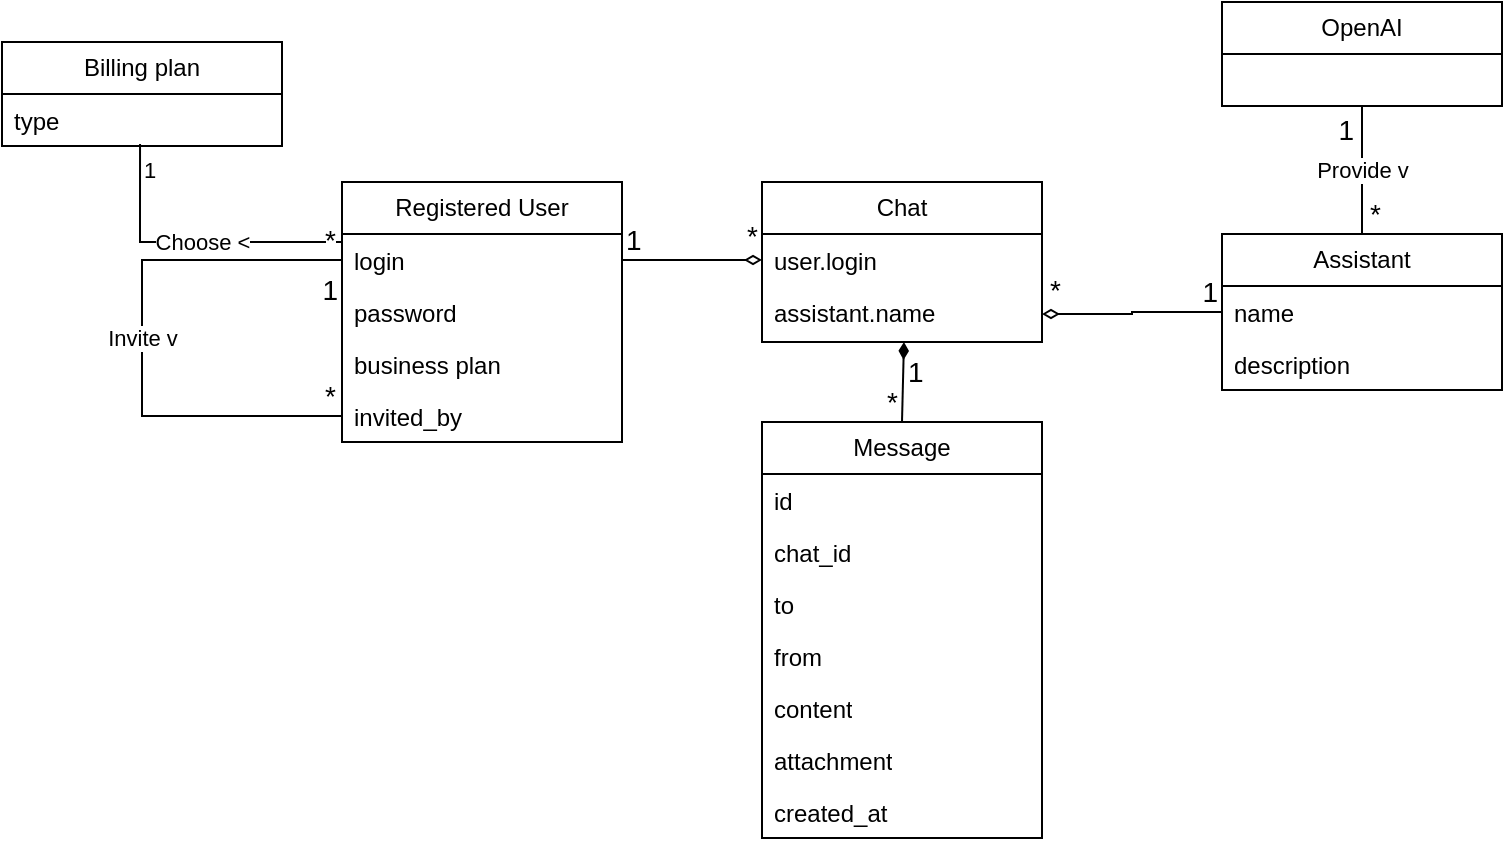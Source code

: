 <mxfile version="22.1.2" type="device">
  <diagram name="Page-1" id="q15t_rrf190IeYbLZCsO">
    <mxGraphModel dx="1418" dy="838" grid="1" gridSize="10" guides="1" tooltips="1" connect="1" arrows="1" fold="1" page="1" pageScale="1" pageWidth="1200" pageHeight="1920" math="0" shadow="0">
      <root>
        <mxCell id="0" />
        <mxCell id="1" parent="0" />
        <mxCell id="RVPW-4uMlvpxUktAm4jy-1" value="Registered User" style="swimlane;fontStyle=0;childLayout=stackLayout;horizontal=1;startSize=26;fillColor=none;horizontalStack=0;resizeParent=1;resizeParentMax=0;resizeLast=0;collapsible=1;marginBottom=0;whiteSpace=wrap;html=1;" parent="1" vertex="1">
          <mxGeometry x="560" y="410" width="140" height="130" as="geometry" />
        </mxCell>
        <mxCell id="RVPW-4uMlvpxUktAm4jy-2" value="login" style="text;strokeColor=none;fillColor=none;align=left;verticalAlign=top;spacingLeft=4;spacingRight=4;overflow=hidden;rotatable=0;points=[[0,0.5],[1,0.5]];portConstraint=eastwest;whiteSpace=wrap;html=1;" parent="RVPW-4uMlvpxUktAm4jy-1" vertex="1">
          <mxGeometry y="26" width="140" height="26" as="geometry" />
        </mxCell>
        <mxCell id="RVPW-4uMlvpxUktAm4jy-3" value="password" style="text;strokeColor=none;fillColor=none;align=left;verticalAlign=top;spacingLeft=4;spacingRight=4;overflow=hidden;rotatable=0;points=[[0,0.5],[1,0.5]];portConstraint=eastwest;whiteSpace=wrap;html=1;" parent="RVPW-4uMlvpxUktAm4jy-1" vertex="1">
          <mxGeometry y="52" width="140" height="26" as="geometry" />
        </mxCell>
        <mxCell id="RVPW-4uMlvpxUktAm4jy-4" value="business plan" style="text;strokeColor=none;fillColor=none;align=left;verticalAlign=top;spacingLeft=4;spacingRight=4;overflow=hidden;rotatable=0;points=[[0,0.5],[1,0.5]];portConstraint=eastwest;whiteSpace=wrap;html=1;" parent="RVPW-4uMlvpxUktAm4jy-1" vertex="1">
          <mxGeometry y="78" width="140" height="26" as="geometry" />
        </mxCell>
        <mxCell id="RVPW-4uMlvpxUktAm4jy-22" value="invited_by" style="text;strokeColor=none;fillColor=none;align=left;verticalAlign=top;spacingLeft=4;spacingRight=4;overflow=hidden;rotatable=0;points=[[0,0.5],[1,0.5]];portConstraint=eastwest;whiteSpace=wrap;html=1;" parent="RVPW-4uMlvpxUktAm4jy-1" vertex="1">
          <mxGeometry y="104" width="140" height="26" as="geometry" />
        </mxCell>
        <mxCell id="RVPW-4uMlvpxUktAm4jy-86" value="" style="endArrow=none;html=1;rounded=0;endFill=0;edgeStyle=orthogonalEdgeStyle;entryX=0;entryY=0.5;entryDx=0;entryDy=0;exitX=0;exitY=0.5;exitDx=0;exitDy=0;" parent="RVPW-4uMlvpxUktAm4jy-1" source="RVPW-4uMlvpxUktAm4jy-2" target="RVPW-4uMlvpxUktAm4jy-22" edge="1">
          <mxGeometry relative="1" as="geometry">
            <mxPoint x="-170" y="180" as="sourcePoint" />
            <mxPoint x="-10" y="180" as="targetPoint" />
            <Array as="points">
              <mxPoint x="-100" y="39" />
              <mxPoint x="-100" y="117" />
            </Array>
          </mxGeometry>
        </mxCell>
        <mxCell id="RVPW-4uMlvpxUktAm4jy-87" value="Invite v" style="edgeLabel;resizable=0;html=1;align=center;verticalAlign=middle;" parent="RVPW-4uMlvpxUktAm4jy-86" connectable="0" vertex="1">
          <mxGeometry relative="1" as="geometry" />
        </mxCell>
        <mxCell id="RVPW-4uMlvpxUktAm4jy-88" value="1" style="edgeLabel;resizable=0;html=1;align=right;verticalAlign=top;fontSize=14;" parent="RVPW-4uMlvpxUktAm4jy-86" connectable="0" vertex="1">
          <mxGeometry x="-1" relative="1" as="geometry">
            <mxPoint x="-2" as="offset" />
          </mxGeometry>
        </mxCell>
        <mxCell id="RVPW-4uMlvpxUktAm4jy-89" value="*" style="edgeLabel;resizable=0;html=1;align=right;verticalAlign=bottom;fontSize=14;" parent="RVPW-4uMlvpxUktAm4jy-86" connectable="0" vertex="1">
          <mxGeometry x="1" relative="1" as="geometry">
            <mxPoint x="-3" as="offset" />
          </mxGeometry>
        </mxCell>
        <mxCell id="RVPW-4uMlvpxUktAm4jy-5" value="Message" style="swimlane;fontStyle=0;childLayout=stackLayout;horizontal=1;startSize=26;fillColor=none;horizontalStack=0;resizeParent=1;resizeParentMax=0;resizeLast=0;collapsible=1;marginBottom=0;whiteSpace=wrap;html=1;" parent="1" vertex="1">
          <mxGeometry x="770" y="530" width="140" height="208" as="geometry" />
        </mxCell>
        <mxCell id="RVPW-4uMlvpxUktAm4jy-23" value="id" style="text;strokeColor=none;fillColor=none;align=left;verticalAlign=top;spacingLeft=4;spacingRight=4;overflow=hidden;rotatable=0;points=[[0,0.5],[1,0.5]];portConstraint=eastwest;whiteSpace=wrap;html=1;" parent="RVPW-4uMlvpxUktAm4jy-5" vertex="1">
          <mxGeometry y="26" width="140" height="26" as="geometry" />
        </mxCell>
        <mxCell id="RVPW-4uMlvpxUktAm4jy-91" value="chat_id" style="text;strokeColor=none;fillColor=none;align=left;verticalAlign=top;spacingLeft=4;spacingRight=4;overflow=hidden;rotatable=0;points=[[0,0.5],[1,0.5]];portConstraint=eastwest;whiteSpace=wrap;html=1;" parent="RVPW-4uMlvpxUktAm4jy-5" vertex="1">
          <mxGeometry y="52" width="140" height="26" as="geometry" />
        </mxCell>
        <mxCell id="RVPW-4uMlvpxUktAm4jy-6" value="to" style="text;strokeColor=none;fillColor=none;align=left;verticalAlign=top;spacingLeft=4;spacingRight=4;overflow=hidden;rotatable=0;points=[[0,0.5],[1,0.5]];portConstraint=eastwest;whiteSpace=wrap;html=1;" parent="RVPW-4uMlvpxUktAm4jy-5" vertex="1">
          <mxGeometry y="78" width="140" height="26" as="geometry" />
        </mxCell>
        <mxCell id="RVPW-4uMlvpxUktAm4jy-7" value="from&lt;span style=&quot;white-space: pre;&quot;&gt;&#x9;&lt;/span&gt;" style="text;strokeColor=none;fillColor=none;align=left;verticalAlign=top;spacingLeft=4;spacingRight=4;overflow=hidden;rotatable=0;points=[[0,0.5],[1,0.5]];portConstraint=eastwest;whiteSpace=wrap;html=1;" parent="RVPW-4uMlvpxUktAm4jy-5" vertex="1">
          <mxGeometry y="104" width="140" height="26" as="geometry" />
        </mxCell>
        <mxCell id="RVPW-4uMlvpxUktAm4jy-8" value="content" style="text;strokeColor=none;fillColor=none;align=left;verticalAlign=top;spacingLeft=4;spacingRight=4;overflow=hidden;rotatable=0;points=[[0,0.5],[1,0.5]];portConstraint=eastwest;whiteSpace=wrap;html=1;" parent="RVPW-4uMlvpxUktAm4jy-5" vertex="1">
          <mxGeometry y="130" width="140" height="26" as="geometry" />
        </mxCell>
        <mxCell id="RVPW-4uMlvpxUktAm4jy-21" value="attachment" style="text;strokeColor=none;fillColor=none;align=left;verticalAlign=top;spacingLeft=4;spacingRight=4;overflow=hidden;rotatable=0;points=[[0,0.5],[1,0.5]];portConstraint=eastwest;whiteSpace=wrap;html=1;" parent="RVPW-4uMlvpxUktAm4jy-5" vertex="1">
          <mxGeometry y="156" width="140" height="26" as="geometry" />
        </mxCell>
        <mxCell id="RVPW-4uMlvpxUktAm4jy-90" value="created_at" style="text;strokeColor=none;fillColor=none;align=left;verticalAlign=top;spacingLeft=4;spacingRight=4;overflow=hidden;rotatable=0;points=[[0,0.5],[1,0.5]];portConstraint=eastwest;whiteSpace=wrap;html=1;" parent="RVPW-4uMlvpxUktAm4jy-5" vertex="1">
          <mxGeometry y="182" width="140" height="26" as="geometry" />
        </mxCell>
        <mxCell id="RVPW-4uMlvpxUktAm4jy-9" value="Assistant" style="swimlane;fontStyle=0;childLayout=stackLayout;horizontal=1;startSize=26;fillColor=none;horizontalStack=0;resizeParent=1;resizeParentMax=0;resizeLast=0;collapsible=1;marginBottom=0;whiteSpace=wrap;html=1;" parent="1" vertex="1">
          <mxGeometry x="1000" y="436" width="140" height="78" as="geometry" />
        </mxCell>
        <mxCell id="RVPW-4uMlvpxUktAm4jy-11" value="name" style="text;strokeColor=none;fillColor=none;align=left;verticalAlign=top;spacingLeft=4;spacingRight=4;overflow=hidden;rotatable=0;points=[[0,0.5],[1,0.5]];portConstraint=eastwest;whiteSpace=wrap;html=1;" parent="RVPW-4uMlvpxUktAm4jy-9" vertex="1">
          <mxGeometry y="26" width="140" height="26" as="geometry" />
        </mxCell>
        <mxCell id="RVPW-4uMlvpxUktAm4jy-12" value="description" style="text;strokeColor=none;fillColor=none;align=left;verticalAlign=top;spacingLeft=4;spacingRight=4;overflow=hidden;rotatable=0;points=[[0,0.5],[1,0.5]];portConstraint=eastwest;whiteSpace=wrap;html=1;" parent="RVPW-4uMlvpxUktAm4jy-9" vertex="1">
          <mxGeometry y="52" width="140" height="26" as="geometry" />
        </mxCell>
        <mxCell id="RVPW-4uMlvpxUktAm4jy-17" value="Billing plan" style="swimlane;fontStyle=0;childLayout=stackLayout;horizontal=1;startSize=26;fillColor=none;horizontalStack=0;resizeParent=1;resizeParentMax=0;resizeLast=0;collapsible=1;marginBottom=0;whiteSpace=wrap;html=1;" parent="1" vertex="1">
          <mxGeometry x="390" y="340" width="140" height="52" as="geometry" />
        </mxCell>
        <mxCell id="RVPW-4uMlvpxUktAm4jy-18" value="type" style="text;strokeColor=none;fillColor=none;align=left;verticalAlign=top;spacingLeft=4;spacingRight=4;overflow=hidden;rotatable=0;points=[[0,0.5],[1,0.5]];portConstraint=eastwest;whiteSpace=wrap;html=1;" parent="RVPW-4uMlvpxUktAm4jy-17" vertex="1">
          <mxGeometry y="26" width="140" height="26" as="geometry" />
        </mxCell>
        <mxCell id="RVPW-4uMlvpxUktAm4jy-29" value="" style="endArrow=none;html=1;rounded=0;endFill=0;edgeStyle=orthogonalEdgeStyle;entryX=0;entryY=0.5;entryDx=0;entryDy=0;exitX=0.493;exitY=0.962;exitDx=0;exitDy=0;exitPerimeter=0;align=center;" parent="1" source="RVPW-4uMlvpxUktAm4jy-18" target="RVPW-4uMlvpxUktAm4jy-2" edge="1">
          <mxGeometry relative="1" as="geometry">
            <mxPoint x="370" y="474.5" as="sourcePoint" />
            <mxPoint x="530" y="474.5" as="targetPoint" />
            <Array as="points">
              <mxPoint x="459" y="440" />
              <mxPoint x="560" y="440" />
            </Array>
          </mxGeometry>
        </mxCell>
        <mxCell id="RVPW-4uMlvpxUktAm4jy-30" value="Choose &amp;lt;" style="edgeLabel;resizable=0;html=1;align=center;verticalAlign=middle;" parent="RVPW-4uMlvpxUktAm4jy-29" connectable="0" vertex="1">
          <mxGeometry relative="1" as="geometry" />
        </mxCell>
        <mxCell id="RVPW-4uMlvpxUktAm4jy-31" value="1" style="edgeLabel;resizable=0;html=1;align=left;verticalAlign=top;" parent="RVPW-4uMlvpxUktAm4jy-29" connectable="0" vertex="1">
          <mxGeometry x="-1" relative="1" as="geometry" />
        </mxCell>
        <mxCell id="RVPW-4uMlvpxUktAm4jy-32" value="*" style="edgeLabel;resizable=0;html=1;align=right;verticalAlign=bottom;fontSize=14;" parent="RVPW-4uMlvpxUktAm4jy-29" connectable="0" vertex="1">
          <mxGeometry x="1" relative="1" as="geometry">
            <mxPoint x="-3" as="offset" />
          </mxGeometry>
        </mxCell>
        <mxCell id="RVPW-4uMlvpxUktAm4jy-53" value="Chat" style="swimlane;fontStyle=0;childLayout=stackLayout;horizontal=1;startSize=26;fillColor=none;horizontalStack=0;resizeParent=1;resizeParentMax=0;resizeLast=0;collapsible=1;marginBottom=0;whiteSpace=wrap;html=1;" parent="1" vertex="1">
          <mxGeometry x="770" y="410" width="140" height="80" as="geometry" />
        </mxCell>
        <mxCell id="RVPW-4uMlvpxUktAm4jy-54" value="user.login" style="text;strokeColor=none;fillColor=none;align=left;verticalAlign=top;spacingLeft=4;spacingRight=4;overflow=hidden;rotatable=0;points=[[0,0.5],[1,0.5]];portConstraint=eastwest;whiteSpace=wrap;html=1;" parent="RVPW-4uMlvpxUktAm4jy-53" vertex="1">
          <mxGeometry y="26" width="140" height="26" as="geometry" />
        </mxCell>
        <mxCell id="RVPW-4uMlvpxUktAm4jy-55" value="assistant.name" style="text;strokeColor=none;fillColor=none;align=left;verticalAlign=top;spacingLeft=4;spacingRight=4;overflow=hidden;rotatable=0;points=[[0,0.5],[1,0.5]];portConstraint=eastwest;whiteSpace=wrap;html=1;" parent="RVPW-4uMlvpxUktAm4jy-53" vertex="1">
          <mxGeometry y="52" width="140" height="28" as="geometry" />
        </mxCell>
        <mxCell id="RVPW-4uMlvpxUktAm4jy-70" value="" style="endArrow=none;html=1;rounded=0;endFill=0;entryX=0.5;entryY=0;entryDx=0;entryDy=0;exitX=0.507;exitY=1;exitDx=0;exitDy=0;exitPerimeter=0;startArrow=diamondThin;startFill=1;strokeWidth=1;endSize=6;" parent="1" source="RVPW-4uMlvpxUktAm4jy-55" target="RVPW-4uMlvpxUktAm4jy-5" edge="1">
          <mxGeometry relative="1" as="geometry">
            <mxPoint x="910" y="530" as="sourcePoint" />
            <mxPoint x="890" y="570" as="targetPoint" />
          </mxGeometry>
        </mxCell>
        <mxCell id="RVPW-4uMlvpxUktAm4jy-72" value="1" style="edgeLabel;resizable=0;html=1;align=left;verticalAlign=top;fontSize=14;" parent="RVPW-4uMlvpxUktAm4jy-70" connectable="0" vertex="1">
          <mxGeometry x="-1" relative="1" as="geometry" />
        </mxCell>
        <mxCell id="RVPW-4uMlvpxUktAm4jy-73" value="*" style="edgeLabel;resizable=0;html=1;align=right;verticalAlign=bottom;fontSize=14;" parent="RVPW-4uMlvpxUktAm4jy-70" connectable="0" vertex="1">
          <mxGeometry x="1" relative="1" as="geometry">
            <mxPoint x="-2" y="1" as="offset" />
          </mxGeometry>
        </mxCell>
        <mxCell id="RVPW-4uMlvpxUktAm4jy-74" value="" style="endArrow=diamondThin;html=1;rounded=0;endFill=0;edgeStyle=orthogonalEdgeStyle;entryX=0;entryY=0.5;entryDx=0;entryDy=0;exitX=1;exitY=0.5;exitDx=0;exitDy=0;" parent="1" source="RVPW-4uMlvpxUktAm4jy-2" target="RVPW-4uMlvpxUktAm4jy-54" edge="1">
          <mxGeometry relative="1" as="geometry">
            <mxPoint x="640" y="500" as="sourcePoint" />
            <mxPoint x="800" y="500" as="targetPoint" />
          </mxGeometry>
        </mxCell>
        <mxCell id="RVPW-4uMlvpxUktAm4jy-76" value="1" style="edgeLabel;resizable=0;html=1;align=left;verticalAlign=bottom;fontSize=14;" parent="RVPW-4uMlvpxUktAm4jy-74" connectable="0" vertex="1">
          <mxGeometry x="-1" relative="1" as="geometry" />
        </mxCell>
        <mxCell id="RVPW-4uMlvpxUktAm4jy-77" value="*" style="edgeLabel;resizable=0;html=1;align=right;verticalAlign=bottom;fontSize=14;" parent="RVPW-4uMlvpxUktAm4jy-74" connectable="0" vertex="1">
          <mxGeometry x="1" relative="1" as="geometry">
            <mxPoint x="-2" y="-2" as="offset" />
          </mxGeometry>
        </mxCell>
        <mxCell id="RVPW-4uMlvpxUktAm4jy-78" value="" style="endArrow=none;html=1;rounded=0;endFill=0;edgeStyle=orthogonalEdgeStyle;entryX=0;entryY=0.5;entryDx=0;entryDy=0;exitX=1;exitY=0.5;exitDx=0;exitDy=0;startArrow=diamondThin;startFill=0;" parent="1" source="RVPW-4uMlvpxUktAm4jy-55" target="RVPW-4uMlvpxUktAm4jy-11" edge="1">
          <mxGeometry relative="1" as="geometry">
            <mxPoint x="990" y="480" as="sourcePoint" />
            <mxPoint x="1150" y="480" as="targetPoint" />
          </mxGeometry>
        </mxCell>
        <mxCell id="RVPW-4uMlvpxUktAm4jy-80" value="*" style="edgeLabel;resizable=0;html=1;align=left;verticalAlign=bottom;fontSize=14;" parent="RVPW-4uMlvpxUktAm4jy-78" connectable="0" vertex="1">
          <mxGeometry x="-1" relative="1" as="geometry">
            <mxPoint x="2" y="-2" as="offset" />
          </mxGeometry>
        </mxCell>
        <mxCell id="RVPW-4uMlvpxUktAm4jy-81" value="1" style="edgeLabel;resizable=0;html=1;align=right;verticalAlign=bottom;fontSize=14;" parent="RVPW-4uMlvpxUktAm4jy-78" connectable="0" vertex="1">
          <mxGeometry x="1" relative="1" as="geometry">
            <mxPoint x="-2" as="offset" />
          </mxGeometry>
        </mxCell>
        <mxCell id="uMfRbcCPlGdd2aufogp0-1" value="OpenAI" style="swimlane;fontStyle=0;childLayout=stackLayout;horizontal=1;startSize=26;fillColor=none;horizontalStack=0;resizeParent=1;resizeParentMax=0;resizeLast=0;collapsible=1;marginBottom=0;whiteSpace=wrap;html=1;" parent="1" vertex="1">
          <mxGeometry x="1000" y="320" width="140" height="52" as="geometry" />
        </mxCell>
        <mxCell id="uMfRbcCPlGdd2aufogp0-5" value="" style="endArrow=none;html=1;rounded=0;entryX=0.5;entryY=1;entryDx=0;entryDy=0;exitX=0.5;exitY=0;exitDx=0;exitDy=0;endFill=0;" parent="1" source="RVPW-4uMlvpxUktAm4jy-9" target="uMfRbcCPlGdd2aufogp0-1" edge="1">
          <mxGeometry relative="1" as="geometry">
            <mxPoint x="520" y="440" as="sourcePoint" />
            <mxPoint x="680" y="440" as="targetPoint" />
          </mxGeometry>
        </mxCell>
        <mxCell id="uMfRbcCPlGdd2aufogp0-6" value="Provide v" style="edgeLabel;resizable=0;html=1;align=center;verticalAlign=middle;" parent="uMfRbcCPlGdd2aufogp0-5" connectable="0" vertex="1">
          <mxGeometry relative="1" as="geometry" />
        </mxCell>
        <mxCell id="uMfRbcCPlGdd2aufogp0-7" value="*" style="edgeLabel;resizable=0;html=1;align=left;verticalAlign=bottom;fontSize=14;" parent="uMfRbcCPlGdd2aufogp0-5" connectable="0" vertex="1">
          <mxGeometry x="-1" relative="1" as="geometry">
            <mxPoint x="2" as="offset" />
          </mxGeometry>
        </mxCell>
        <mxCell id="uMfRbcCPlGdd2aufogp0-8" value="1" style="edgeLabel;resizable=0;html=1;align=right;verticalAlign=top;fontSize=14;" parent="uMfRbcCPlGdd2aufogp0-5" connectable="0" vertex="1">
          <mxGeometry x="1" relative="1" as="geometry">
            <mxPoint x="-4" y="-3" as="offset" />
          </mxGeometry>
        </mxCell>
      </root>
    </mxGraphModel>
  </diagram>
</mxfile>
